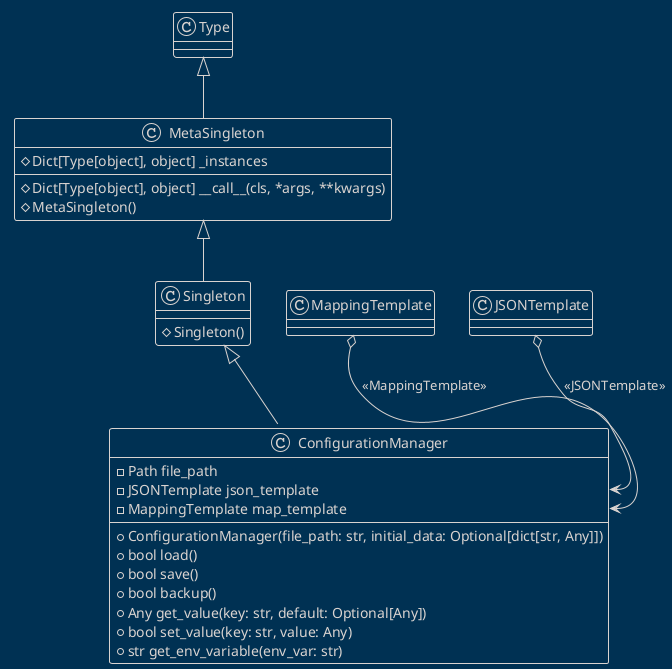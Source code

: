 @startuml ConfigurationManager
!theme blueprint

' docs/diagrams/plantuml/configuration_manager.puml

class MetaSingleton extends Type {
    # Dict[Type[object], object] _instances
    # Dict[Type[object], object] __call__(cls, *args, **kwargs)
    # MetaSingleton()
}

class Singleton extends MetaSingleton {
    # Singleton()
}

class ConfigurationManager extends Singleton {
    - Path file_path
    - JSONTemplate json_template
    - MappingTemplate map_template
    + ConfigurationManager(file_path: str, initial_data: Optional[dict[str, Any]])
    + bool load()
    + bool save()
    + bool backup()
    + Any get_value(key: str, default: Optional[Any])
    + bool set_value(key: str, value: Any)
    + str get_env_variable(env_var: str)
}

JSONTemplate o--> ConfigurationManager::json_template : <<JSONTemplate>>
MappingTemplate o--> ConfigurationManager::map_template : <<MappingTemplate>>
@enduml
